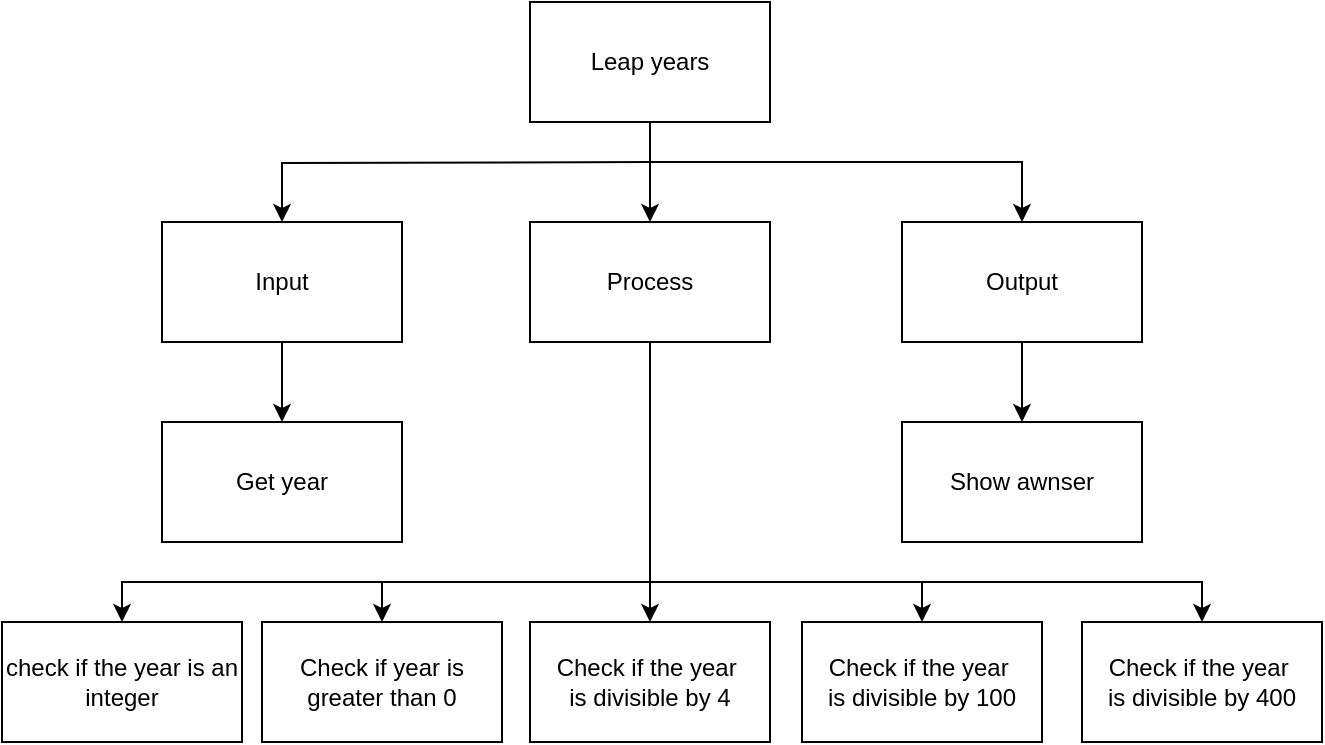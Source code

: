 <mxfile>
    <diagram id="Smseb0Y5ZLO8-_wWjXUX" name="Page-1">
        <mxGraphModel dx="471" dy="168" grid="1" gridSize="10" guides="1" tooltips="1" connect="1" arrows="1" fold="1" page="1" pageScale="1" pageWidth="827" pageHeight="1169" math="0" shadow="0">
            <root>
                <mxCell id="0"/>
                <mxCell id="1" parent="0"/>
                <mxCell id="3" style="edgeStyle=none;html=1;entryX=0.5;entryY=0;entryDx=0;entryDy=0;" parent="1" source="2" target="4" edge="1">
                    <mxGeometry relative="1" as="geometry">
                        <mxPoint x="414" y="250" as="targetPoint"/>
                        <Array as="points">
                            <mxPoint x="414" y="220"/>
                        </Array>
                    </mxGeometry>
                </mxCell>
                <mxCell id="2" value="Leap years" style="rounded=0;whiteSpace=wrap;html=1;" parent="1" vertex="1">
                    <mxGeometry x="354" y="140" width="120" height="60" as="geometry"/>
                </mxCell>
                <mxCell id="14" style="edgeStyle=orthogonalEdgeStyle;rounded=0;html=1;entryX=0.5;entryY=0;entryDx=0;entryDy=0;" parent="1" source="4" target="11" edge="1">
                    <mxGeometry relative="1" as="geometry"/>
                </mxCell>
                <mxCell id="4" value="Process" style="rounded=0;whiteSpace=wrap;html=1;" parent="1" vertex="1">
                    <mxGeometry x="354" y="250" width="120" height="60" as="geometry"/>
                </mxCell>
                <mxCell id="13" style="edgeStyle=orthogonalEdgeStyle;rounded=0;html=1;" parent="1" source="5" target="12" edge="1">
                    <mxGeometry relative="1" as="geometry"/>
                </mxCell>
                <mxCell id="5" value="Output" style="rounded=0;whiteSpace=wrap;html=1;" parent="1" vertex="1">
                    <mxGeometry x="540" y="250" width="120" height="60" as="geometry"/>
                </mxCell>
                <mxCell id="15" style="edgeStyle=orthogonalEdgeStyle;rounded=0;html=1;entryX=0.5;entryY=0;entryDx=0;entryDy=0;" parent="1" source="6" target="10" edge="1">
                    <mxGeometry relative="1" as="geometry"/>
                </mxCell>
                <mxCell id="6" value="Input" style="rounded=0;whiteSpace=wrap;html=1;" parent="1" vertex="1">
                    <mxGeometry x="170" y="250" width="120" height="60" as="geometry"/>
                </mxCell>
                <mxCell id="8" style="edgeStyle=orthogonalEdgeStyle;html=1;entryX=0.5;entryY=0;entryDx=0;entryDy=0;rounded=0;" parent="1" target="6" edge="1">
                    <mxGeometry relative="1" as="geometry">
                        <mxPoint x="244" y="260" as="targetPoint"/>
                        <mxPoint x="414" y="220" as="sourcePoint"/>
                    </mxGeometry>
                </mxCell>
                <mxCell id="9" style="edgeStyle=none;html=1;entryX=0.5;entryY=0;entryDx=0;entryDy=0;rounded=0;" parent="1" target="5" edge="1">
                    <mxGeometry relative="1" as="geometry">
                        <mxPoint x="600" y="240" as="targetPoint"/>
                        <mxPoint x="410" y="220" as="sourcePoint"/>
                        <Array as="points">
                            <mxPoint x="600" y="220"/>
                        </Array>
                    </mxGeometry>
                </mxCell>
                <mxCell id="10" value="Get year" style="rounded=0;whiteSpace=wrap;html=1;" parent="1" vertex="1">
                    <mxGeometry x="170" y="350" width="120" height="60" as="geometry"/>
                </mxCell>
                <mxCell id="11" value="Check if the year&amp;nbsp;&lt;br&gt;is divisible by 4" style="rounded=0;whiteSpace=wrap;html=1;" parent="1" vertex="1">
                    <mxGeometry x="354" y="450" width="120" height="60" as="geometry"/>
                </mxCell>
                <mxCell id="12" value="Show awnser" style="rounded=0;whiteSpace=wrap;html=1;" parent="1" vertex="1">
                    <mxGeometry x="540" y="350" width="120" height="60" as="geometry"/>
                </mxCell>
                <mxCell id="22" style="edgeStyle=none;rounded=0;html=1;entryX=0.5;entryY=0;entryDx=0;entryDy=0;" edge="1" parent="1" target="16">
                    <mxGeometry relative="1" as="geometry">
                        <mxPoint x="330" y="430" as="targetPoint"/>
                        <mxPoint x="410" y="430" as="sourcePoint"/>
                        <Array as="points">
                            <mxPoint x="280" y="430"/>
                        </Array>
                    </mxGeometry>
                </mxCell>
                <mxCell id="16" value="Check if year is greater than 0" style="rounded=0;whiteSpace=wrap;html=1;" parent="1" vertex="1">
                    <mxGeometry x="220" y="450" width="120" height="60" as="geometry"/>
                </mxCell>
                <mxCell id="21" style="edgeStyle=none;rounded=0;html=1;entryX=0.5;entryY=0;entryDx=0;entryDy=0;" edge="1" parent="1" target="17">
                    <mxGeometry relative="1" as="geometry">
                        <mxPoint x="570" y="430" as="targetPoint"/>
                        <mxPoint x="420" y="430" as="sourcePoint"/>
                        <Array as="points">
                            <mxPoint x="550" y="430"/>
                        </Array>
                    </mxGeometry>
                </mxCell>
                <mxCell id="17" value="&lt;div&gt;Check if the year&amp;nbsp;&lt;/div&gt;&lt;div&gt;is divisible by 100&lt;/div&gt;" style="rounded=0;whiteSpace=wrap;html=1;" parent="1" vertex="1">
                    <mxGeometry x="490" y="450" width="120" height="60" as="geometry"/>
                </mxCell>
                <mxCell id="20" style="edgeStyle=none;html=1;rounded=0;entryX=0.5;entryY=0;entryDx=0;entryDy=0;" edge="1" parent="1" target="18">
                    <mxGeometry relative="1" as="geometry">
                        <mxPoint x="420" y="420" as="targetPoint"/>
                        <mxPoint x="410" y="430" as="sourcePoint"/>
                        <Array as="points">
                            <mxPoint x="690" y="430"/>
                        </Array>
                    </mxGeometry>
                </mxCell>
                <mxCell id="18" value="&lt;div&gt;Check if the year&amp;nbsp;&lt;/div&gt;&lt;div&gt;is divisible by 400&lt;/div&gt;" style="rounded=0;whiteSpace=wrap;html=1;" vertex="1" parent="1">
                    <mxGeometry x="630" y="450" width="120" height="60" as="geometry"/>
                </mxCell>
                <mxCell id="23" style="edgeStyle=none;rounded=0;html=1;entryX=0.5;entryY=0;entryDx=0;entryDy=0;" edge="1" parent="1" target="19">
                    <mxGeometry relative="1" as="geometry">
                        <mxPoint x="150" y="430" as="targetPoint"/>
                        <mxPoint x="410" y="430" as="sourcePoint"/>
                        <Array as="points">
                            <mxPoint x="150" y="430"/>
                        </Array>
                    </mxGeometry>
                </mxCell>
                <mxCell id="19" value="check if the year is an integer" style="rounded=0;whiteSpace=wrap;html=1;" vertex="1" parent="1">
                    <mxGeometry x="90" y="450" width="120" height="60" as="geometry"/>
                </mxCell>
            </root>
        </mxGraphModel>
    </diagram>
</mxfile>